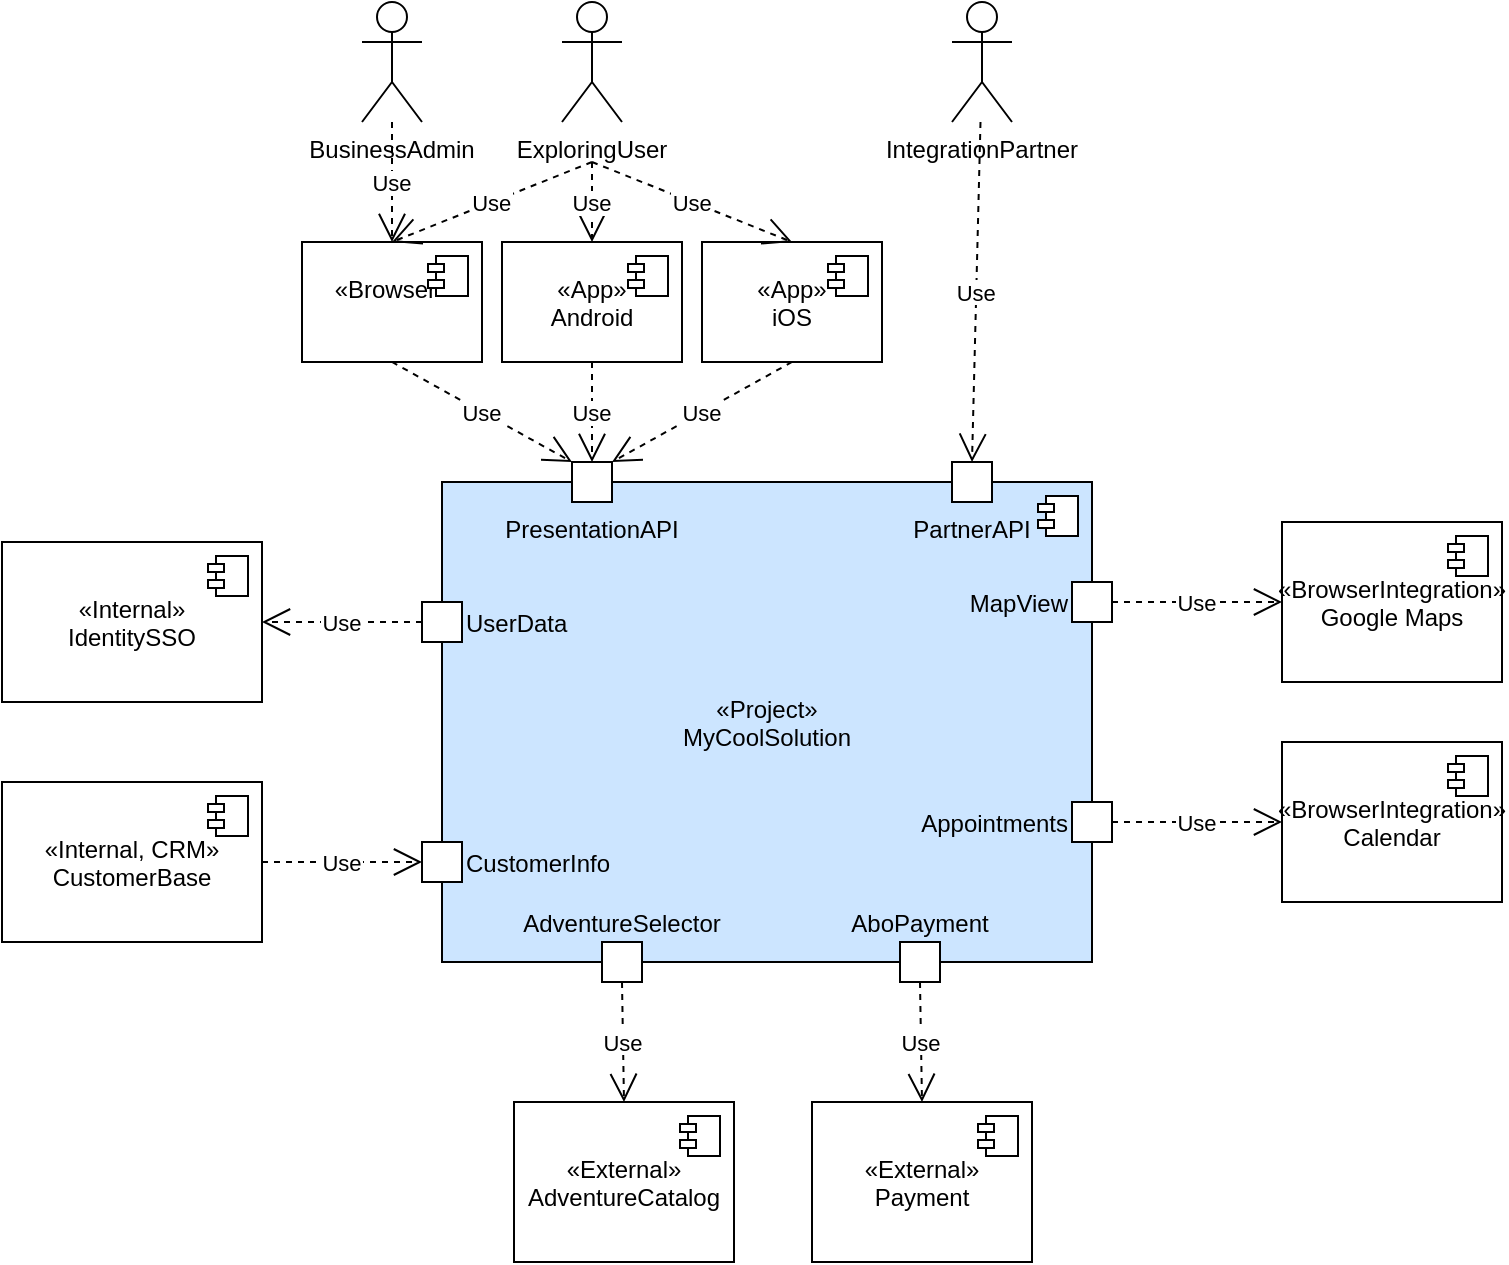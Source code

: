<mxfile version="20.2.3"><diagram id="bMztziTvO75cix7rbdGA" name="Seite-1"><mxGraphModel dx="1126" dy="649" grid="1" gridSize="10" guides="1" tooltips="1" connect="1" arrows="1" fold="1" page="1" pageScale="1" pageWidth="827" pageHeight="1169" math="0" shadow="0"><root><mxCell id="0"/><mxCell id="1" parent="0"/><mxCell id="4LqYJOzqcfoS1OuX6W4h-3" value="«Project»&#10;MyCoolSolution" style="dropTarget=0;labelBackgroundColor=none;fillColor=#CCE5FF;" vertex="1" parent="1"><mxGeometry x="270" y="270" width="325" height="240" as="geometry"/></mxCell><mxCell id="4LqYJOzqcfoS1OuX6W4h-4" value="" style="shape=module;jettyWidth=8;jettyHeight=4;" vertex="1" parent="4LqYJOzqcfoS1OuX6W4h-3"><mxGeometry x="1" width="20" height="20" relative="1" as="geometry"><mxPoint x="-27" y="7" as="offset"/></mxGeometry></mxCell><mxCell id="4LqYJOzqcfoS1OuX6W4h-5" value="BusinessAdmin" style="shape=umlActor;verticalLabelPosition=bottom;verticalAlign=top;" vertex="1" parent="1"><mxGeometry x="230" y="30" width="30" height="60" as="geometry"/></mxCell><mxCell id="4LqYJOzqcfoS1OuX6W4h-6" value="IntegrationPartner" style="shape=umlActor;verticalLabelPosition=bottom;verticalAlign=top;" vertex="1" parent="1"><mxGeometry x="525" y="30" width="30" height="60" as="geometry"/></mxCell><mxCell id="4LqYJOzqcfoS1OuX6W4h-7" value="ExploringUser" style="shape=umlActor;verticalLabelPosition=bottom;verticalAlign=top;" vertex="1" parent="1"><mxGeometry x="330" y="30" width="30" height="60" as="geometry"/></mxCell><mxCell id="4LqYJOzqcfoS1OuX6W4h-8" value="«Browser»&#10;" style="dropTarget=0;" vertex="1" parent="1"><mxGeometry x="200" y="150" width="90" height="60" as="geometry"/></mxCell><mxCell id="4LqYJOzqcfoS1OuX6W4h-9" value="" style="shape=module;jettyWidth=8;jettyHeight=4;" vertex="1" parent="4LqYJOzqcfoS1OuX6W4h-8"><mxGeometry x="1" width="20" height="20" relative="1" as="geometry"><mxPoint x="-27" y="7" as="offset"/></mxGeometry></mxCell><mxCell id="4LqYJOzqcfoS1OuX6W4h-11" value="«App»&#10;Android" style="dropTarget=0;" vertex="1" parent="1"><mxGeometry x="300" y="150" width="90" height="60" as="geometry"/></mxCell><mxCell id="4LqYJOzqcfoS1OuX6W4h-12" value="" style="shape=module;jettyWidth=8;jettyHeight=4;" vertex="1" parent="4LqYJOzqcfoS1OuX6W4h-11"><mxGeometry x="1" width="20" height="20" relative="1" as="geometry"><mxPoint x="-27" y="7" as="offset"/></mxGeometry></mxCell><mxCell id="4LqYJOzqcfoS1OuX6W4h-13" value="«App»&#10;iOS" style="dropTarget=0;" vertex="1" parent="1"><mxGeometry x="400" y="150" width="90" height="60" as="geometry"/></mxCell><mxCell id="4LqYJOzqcfoS1OuX6W4h-14" value="" style="shape=module;jettyWidth=8;jettyHeight=4;" vertex="1" parent="4LqYJOzqcfoS1OuX6W4h-13"><mxGeometry x="1" width="20" height="20" relative="1" as="geometry"><mxPoint x="-27" y="7" as="offset"/></mxGeometry></mxCell><mxCell id="4LqYJOzqcfoS1OuX6W4h-15" value="PresentationAPI" style="rounded=0;labelPosition=center;verticalLabelPosition=bottom;align=center;verticalAlign=top;" vertex="1" parent="1"><mxGeometry x="335" y="260" width="20" height="20" as="geometry"/></mxCell><mxCell id="4LqYJOzqcfoS1OuX6W4h-16" value="Use" style="endArrow=open;endSize=12;dashed=1;rounded=0;exitX=0.5;exitY=1;exitDx=0;exitDy=0;" edge="1" parent="1" source="4LqYJOzqcfoS1OuX6W4h-8"><mxGeometry width="160" relative="1" as="geometry"><mxPoint x="355" y="360" as="sourcePoint"/><mxPoint x="335" y="260" as="targetPoint"/></mxGeometry></mxCell><mxCell id="4LqYJOzqcfoS1OuX6W4h-17" value="Use" style="endArrow=open;endSize=12;dashed=1;rounded=0;exitX=0.5;exitY=1;exitDx=0;exitDy=0;" edge="1" parent="1" source="4LqYJOzqcfoS1OuX6W4h-11"><mxGeometry width="160" relative="1" as="geometry"><mxPoint x="250" y="220" as="sourcePoint"/><mxPoint x="345" y="260" as="targetPoint"/></mxGeometry></mxCell><mxCell id="4LqYJOzqcfoS1OuX6W4h-18" value="Use" style="endArrow=open;endSize=12;dashed=1;rounded=0;exitX=0.5;exitY=1;exitDx=0;exitDy=0;entryX=1;entryY=0;entryDx=0;entryDy=0;" edge="1" parent="1" source="4LqYJOzqcfoS1OuX6W4h-13" target="4LqYJOzqcfoS1OuX6W4h-15"><mxGeometry width="160" relative="1" as="geometry"><mxPoint x="260" y="230" as="sourcePoint"/><mxPoint x="355" y="280" as="targetPoint"/></mxGeometry></mxCell><mxCell id="4LqYJOzqcfoS1OuX6W4h-19" value="PartnerAPI" style="rounded=0;labelPosition=center;verticalLabelPosition=bottom;align=center;verticalAlign=top;" vertex="1" parent="1"><mxGeometry x="525" y="260" width="20" height="20" as="geometry"/></mxCell><mxCell id="4LqYJOzqcfoS1OuX6W4h-21" value="Use" style="endArrow=open;endSize=12;dashed=1;rounded=0;entryX=0.5;entryY=0;entryDx=0;entryDy=0;" edge="1" parent="1" source="4LqYJOzqcfoS1OuX6W4h-6" target="4LqYJOzqcfoS1OuX6W4h-19"><mxGeometry width="160" relative="1" as="geometry"><mxPoint x="355" y="360" as="sourcePoint"/><mxPoint x="515" y="360" as="targetPoint"/></mxGeometry></mxCell><mxCell id="4LqYJOzqcfoS1OuX6W4h-22" value="Use" style="endArrow=open;endSize=12;dashed=1;rounded=0;entryX=0.5;entryY=0;entryDx=0;entryDy=0;" edge="1" parent="1" source="4LqYJOzqcfoS1OuX6W4h-5" target="4LqYJOzqcfoS1OuX6W4h-8"><mxGeometry width="160" relative="1" as="geometry"><mxPoint x="255" y="220" as="sourcePoint"/><mxPoint x="345" y="270" as="targetPoint"/></mxGeometry></mxCell><mxCell id="4LqYJOzqcfoS1OuX6W4h-23" value="Use" style="endArrow=open;endSize=12;dashed=1;rounded=0;" edge="1" parent="1"><mxGeometry width="160" relative="1" as="geometry"><mxPoint x="345" y="110" as="sourcePoint"/><mxPoint x="245" y="150" as="targetPoint"/></mxGeometry></mxCell><mxCell id="4LqYJOzqcfoS1OuX6W4h-24" value="Use" style="endArrow=open;endSize=12;dashed=1;rounded=0;" edge="1" parent="1" target="4LqYJOzqcfoS1OuX6W4h-11"><mxGeometry width="160" relative="1" as="geometry"><mxPoint x="345" y="110" as="sourcePoint"/><mxPoint x="265" y="170" as="targetPoint"/></mxGeometry></mxCell><mxCell id="4LqYJOzqcfoS1OuX6W4h-25" value="Use" style="endArrow=open;endSize=12;dashed=1;rounded=0;entryX=0.5;entryY=0;entryDx=0;entryDy=0;" edge="1" parent="1" target="4LqYJOzqcfoS1OuX6W4h-13"><mxGeometry width="160" relative="1" as="geometry"><mxPoint x="345" y="110" as="sourcePoint"/><mxPoint x="275" y="180" as="targetPoint"/></mxGeometry></mxCell><mxCell id="4LqYJOzqcfoS1OuX6W4h-26" value="«BrowserIntegration»&#10;Google Maps" style="dropTarget=0;" vertex="1" parent="1"><mxGeometry x="690" y="290" width="110" height="80" as="geometry"/></mxCell><mxCell id="4LqYJOzqcfoS1OuX6W4h-27" value="" style="shape=module;jettyWidth=8;jettyHeight=4;" vertex="1" parent="4LqYJOzqcfoS1OuX6W4h-26"><mxGeometry x="1" width="20" height="20" relative="1" as="geometry"><mxPoint x="-27" y="7" as="offset"/></mxGeometry></mxCell><mxCell id="4LqYJOzqcfoS1OuX6W4h-29" value="«BrowserIntegration»&#10;Calendar" style="dropTarget=0;" vertex="1" parent="1"><mxGeometry x="690" y="400" width="110" height="80" as="geometry"/></mxCell><mxCell id="4LqYJOzqcfoS1OuX6W4h-30" value="" style="shape=module;jettyWidth=8;jettyHeight=4;" vertex="1" parent="4LqYJOzqcfoS1OuX6W4h-29"><mxGeometry x="1" width="20" height="20" relative="1" as="geometry"><mxPoint x="-27" y="7" as="offset"/></mxGeometry></mxCell><mxCell id="4LqYJOzqcfoS1OuX6W4h-31" value="MapView" style="rounded=0;labelPosition=left;verticalLabelPosition=middle;align=right;verticalAlign=middle;" vertex="1" parent="1"><mxGeometry x="585" y="320" width="20" height="20" as="geometry"/></mxCell><mxCell id="4LqYJOzqcfoS1OuX6W4h-35" value="«External»&#10;Payment" style="dropTarget=0;" vertex="1" parent="1"><mxGeometry x="455" y="580" width="110" height="80" as="geometry"/></mxCell><mxCell id="4LqYJOzqcfoS1OuX6W4h-36" value="" style="shape=module;jettyWidth=8;jettyHeight=4;" vertex="1" parent="4LqYJOzqcfoS1OuX6W4h-35"><mxGeometry x="1" width="20" height="20" relative="1" as="geometry"><mxPoint x="-27" y="7" as="offset"/></mxGeometry></mxCell><mxCell id="4LqYJOzqcfoS1OuX6W4h-37" value="«External»&#10;AdventureCatalog" style="dropTarget=0;" vertex="1" parent="1"><mxGeometry x="306" y="580" width="110" height="80" as="geometry"/></mxCell><mxCell id="4LqYJOzqcfoS1OuX6W4h-38" value="" style="shape=module;jettyWidth=8;jettyHeight=4;" vertex="1" parent="4LqYJOzqcfoS1OuX6W4h-37"><mxGeometry x="1" width="20" height="20" relative="1" as="geometry"><mxPoint x="-27" y="7" as="offset"/></mxGeometry></mxCell><mxCell id="4LqYJOzqcfoS1OuX6W4h-41" value="«Internal, CRM»&#10;CustomerBase" style="dropTarget=0;" vertex="1" parent="1"><mxGeometry x="50" y="420" width="130" height="80" as="geometry"/></mxCell><mxCell id="4LqYJOzqcfoS1OuX6W4h-42" value="" style="shape=module;jettyWidth=8;jettyHeight=4;" vertex="1" parent="4LqYJOzqcfoS1OuX6W4h-41"><mxGeometry x="1" width="20" height="20" relative="1" as="geometry"><mxPoint x="-27" y="7" as="offset"/></mxGeometry></mxCell><mxCell id="4LqYJOzqcfoS1OuX6W4h-43" value="«Internal»&#10;IdentitySSO" style="dropTarget=0;" vertex="1" parent="1"><mxGeometry x="50" y="300" width="130" height="80" as="geometry"/></mxCell><mxCell id="4LqYJOzqcfoS1OuX6W4h-44" value="" style="shape=module;jettyWidth=8;jettyHeight=4;" vertex="1" parent="4LqYJOzqcfoS1OuX6W4h-43"><mxGeometry x="1" width="20" height="20" relative="1" as="geometry"><mxPoint x="-27" y="7" as="offset"/></mxGeometry></mxCell><mxCell id="4LqYJOzqcfoS1OuX6W4h-45" value="Appointments" style="rounded=0;labelPosition=left;verticalLabelPosition=middle;align=right;verticalAlign=middle;" vertex="1" parent="1"><mxGeometry x="585" y="430" width="20" height="20" as="geometry"/></mxCell><mxCell id="4LqYJOzqcfoS1OuX6W4h-46" value="AboPayment" style="rounded=0;labelPosition=center;verticalLabelPosition=top;align=center;verticalAlign=bottom;" vertex="1" parent="1"><mxGeometry x="499" y="500" width="20" height="20" as="geometry"/></mxCell><mxCell id="4LqYJOzqcfoS1OuX6W4h-47" value="AdventureSelector" style="rounded=0;labelPosition=center;verticalLabelPosition=top;align=center;verticalAlign=bottom;" vertex="1" parent="1"><mxGeometry x="350" y="500" width="20" height="20" as="geometry"/></mxCell><mxCell id="4LqYJOzqcfoS1OuX6W4h-48" value="CustomerInfo" style="rounded=0;labelPosition=right;verticalLabelPosition=middle;align=left;verticalAlign=middle;" vertex="1" parent="1"><mxGeometry x="260" y="450" width="20" height="20" as="geometry"/></mxCell><mxCell id="4LqYJOzqcfoS1OuX6W4h-49" value="UserData" style="rounded=0;labelPosition=right;verticalLabelPosition=middle;align=left;verticalAlign=middle;" vertex="1" parent="1"><mxGeometry x="260" y="330" width="20" height="20" as="geometry"/></mxCell><mxCell id="4LqYJOzqcfoS1OuX6W4h-50" value="Use" style="endArrow=open;endSize=12;dashed=1;rounded=0;exitX=1;exitY=0.5;exitDx=0;exitDy=0;entryX=0;entryY=0.5;entryDx=0;entryDy=0;" edge="1" parent="1" source="4LqYJOzqcfoS1OuX6W4h-41" target="4LqYJOzqcfoS1OuX6W4h-48"><mxGeometry width="160" relative="1" as="geometry"><mxPoint x="330" y="360" as="sourcePoint"/><mxPoint x="260" y="330" as="targetPoint"/></mxGeometry></mxCell><mxCell id="4LqYJOzqcfoS1OuX6W4h-52" value="Use" style="endArrow=open;endSize=12;dashed=1;rounded=0;exitX=1;exitY=0.5;exitDx=0;exitDy=0;" edge="1" parent="1" source="4LqYJOzqcfoS1OuX6W4h-45" target="4LqYJOzqcfoS1OuX6W4h-29"><mxGeometry width="160" relative="1" as="geometry"><mxPoint x="330" y="360" as="sourcePoint"/><mxPoint x="490" y="360" as="targetPoint"/></mxGeometry></mxCell><mxCell id="4LqYJOzqcfoS1OuX6W4h-53" value="Use" style="endArrow=open;endSize=12;dashed=1;rounded=0;entryX=0;entryY=0.5;entryDx=0;entryDy=0;exitX=1;exitY=0.5;exitDx=0;exitDy=0;" edge="1" parent="1" source="4LqYJOzqcfoS1OuX6W4h-31" target="4LqYJOzqcfoS1OuX6W4h-26"><mxGeometry width="160" relative="1" as="geometry"><mxPoint x="330" y="360" as="sourcePoint"/><mxPoint x="490" y="360" as="targetPoint"/></mxGeometry></mxCell><mxCell id="4LqYJOzqcfoS1OuX6W4h-54" value="Use" style="endArrow=open;endSize=12;dashed=1;rounded=0;exitX=0;exitY=0.5;exitDx=0;exitDy=0;entryX=1;entryY=0.5;entryDx=0;entryDy=0;" edge="1" parent="1" source="4LqYJOzqcfoS1OuX6W4h-49" target="4LqYJOzqcfoS1OuX6W4h-43"><mxGeometry width="160" relative="1" as="geometry"><mxPoint x="330" y="360" as="sourcePoint"/><mxPoint x="490" y="360" as="targetPoint"/></mxGeometry></mxCell><mxCell id="4LqYJOzqcfoS1OuX6W4h-55" value="Use" style="endArrow=open;endSize=12;dashed=1;rounded=0;exitX=0.5;exitY=1;exitDx=0;exitDy=0;entryX=0.5;entryY=0;entryDx=0;entryDy=0;" edge="1" parent="1" source="4LqYJOzqcfoS1OuX6W4h-47" target="4LqYJOzqcfoS1OuX6W4h-37"><mxGeometry width="160" relative="1" as="geometry"><mxPoint x="330" y="360" as="sourcePoint"/><mxPoint x="490" y="360" as="targetPoint"/></mxGeometry></mxCell><mxCell id="4LqYJOzqcfoS1OuX6W4h-56" value="Use" style="endArrow=open;endSize=12;dashed=1;rounded=0;exitX=0.5;exitY=1;exitDx=0;exitDy=0;entryX=0.5;entryY=0;entryDx=0;entryDy=0;" edge="1" parent="1" source="4LqYJOzqcfoS1OuX6W4h-46" target="4LqYJOzqcfoS1OuX6W4h-35"><mxGeometry width="160" relative="1" as="geometry"><mxPoint x="330" y="360" as="sourcePoint"/><mxPoint x="490" y="360" as="targetPoint"/></mxGeometry></mxCell></root></mxGraphModel></diagram></mxfile>